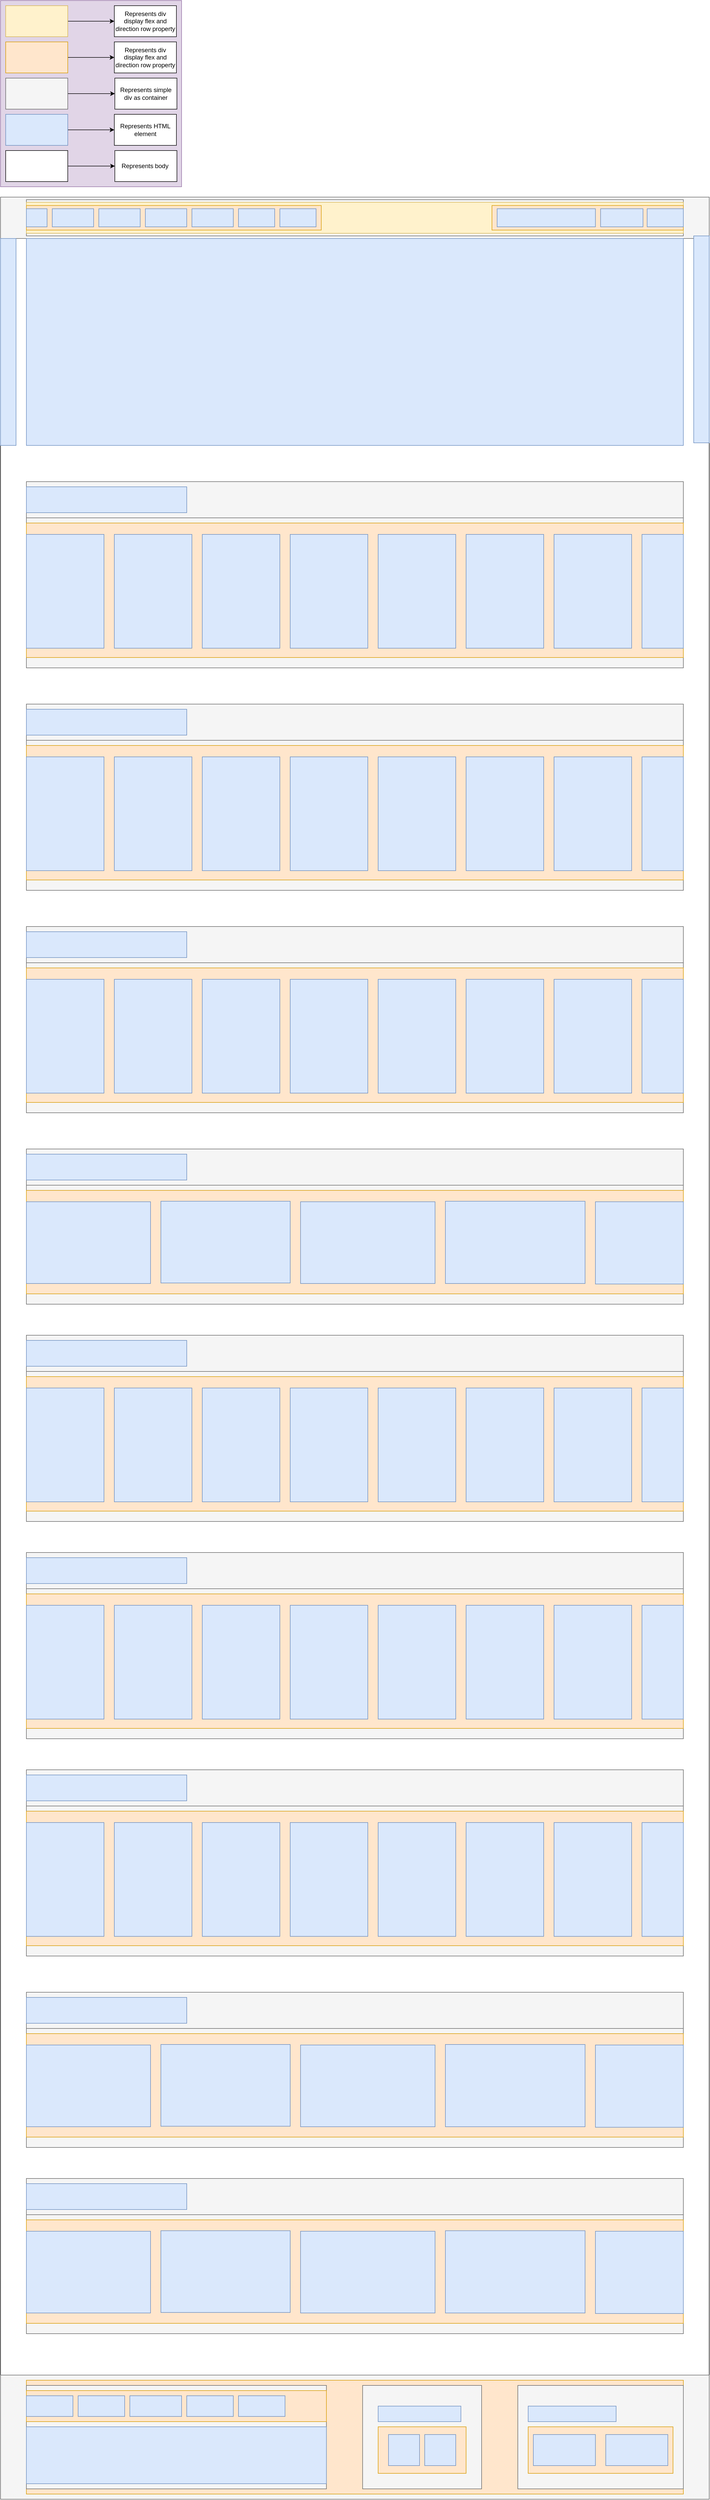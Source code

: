 <mxfile version="14.9.8" type="device"><diagram id="0huxNbhijy13xF04p17Y" name="Page-1"><mxGraphModel dx="3785" dy="1550" grid="1" gridSize="10" guides="1" tooltips="1" connect="1" arrows="1" fold="1" page="1" pageScale="1" pageWidth="850" pageHeight="1100" math="0" shadow="0"><root><mxCell id="0"/><mxCell id="1" parent="0"/><mxCell id="rW1xLhbblmePY-yTSiiP-1" value="" style="rounded=0;whiteSpace=wrap;html=1;" vertex="1" parent="1"><mxGeometry x="-600" y="450" width="1370" height="4450" as="geometry"/></mxCell><mxCell id="rW1xLhbblmePY-yTSiiP-3" value="" style="rounded=0;whiteSpace=wrap;html=1;fillColor=#f5f5f5;strokeColor=#666666;fontColor=#333333;" vertex="1" parent="1"><mxGeometry x="-600" y="450" width="1370" height="80" as="geometry"/></mxCell><mxCell id="rW1xLhbblmePY-yTSiiP-5" value="" style="rounded=0;whiteSpace=wrap;html=1;fillColor=#f5f5f5;strokeColor=#666666;fontColor=#333333;" vertex="1" parent="1"><mxGeometry x="-550" y="455" width="1270" height="70" as="geometry"/></mxCell><mxCell id="rW1xLhbblmePY-yTSiiP-6" value="" style="rounded=0;whiteSpace=wrap;html=1;fillColor=#fff2cc;strokeColor=#d6b656;" vertex="1" parent="1"><mxGeometry x="-550" y="460" width="1270" height="60" as="geometry"/></mxCell><mxCell id="rW1xLhbblmePY-yTSiiP-7" value="" style="rounded=0;whiteSpace=wrap;html=1;fillColor=#ffe6cc;strokeColor=#d79b00;" vertex="1" parent="1"><mxGeometry x="-550" y="466.25" width="570" height="47.5" as="geometry"/></mxCell><mxCell id="rW1xLhbblmePY-yTSiiP-8" value="" style="rounded=0;whiteSpace=wrap;html=1;fillColor=#ffe6cc;strokeColor=#d79b00;" vertex="1" parent="1"><mxGeometry x="350" y="466.25" width="370" height="47.5" as="geometry"/></mxCell><mxCell id="rW1xLhbblmePY-yTSiiP-9" value="" style="rounded=0;whiteSpace=wrap;html=1;fillColor=#dae8fc;strokeColor=#6c8ebf;" vertex="1" parent="1"><mxGeometry x="-550" y="472.5" width="40" height="35" as="geometry"/></mxCell><mxCell id="rW1xLhbblmePY-yTSiiP-10" value="" style="rounded=0;whiteSpace=wrap;html=1;fillColor=#dae8fc;strokeColor=#6c8ebf;" vertex="1" parent="1"><mxGeometry x="-500" y="472.5" width="80" height="35" as="geometry"/></mxCell><mxCell id="rW1xLhbblmePY-yTSiiP-11" value="" style="rounded=0;whiteSpace=wrap;html=1;fillColor=#dae8fc;strokeColor=#6c8ebf;" vertex="1" parent="1"><mxGeometry x="-410" y="472.5" width="80" height="35" as="geometry"/></mxCell><mxCell id="rW1xLhbblmePY-yTSiiP-12" value="" style="rounded=0;whiteSpace=wrap;html=1;fillColor=#dae8fc;strokeColor=#6c8ebf;" vertex="1" parent="1"><mxGeometry x="-320" y="472.5" width="80" height="35" as="geometry"/></mxCell><mxCell id="rW1xLhbblmePY-yTSiiP-13" value="" style="rounded=0;whiteSpace=wrap;html=1;fillColor=#dae8fc;strokeColor=#6c8ebf;" vertex="1" parent="1"><mxGeometry x="-230" y="472.5" width="80" height="35" as="geometry"/></mxCell><mxCell id="rW1xLhbblmePY-yTSiiP-14" value="" style="rounded=0;whiteSpace=wrap;html=1;fillColor=#dae8fc;strokeColor=#6c8ebf;" vertex="1" parent="1"><mxGeometry x="-140" y="472.5" width="70" height="35" as="geometry"/></mxCell><mxCell id="rW1xLhbblmePY-yTSiiP-15" value="" style="rounded=0;whiteSpace=wrap;html=1;fillColor=#dae8fc;strokeColor=#6c8ebf;" vertex="1" parent="1"><mxGeometry x="-60" y="472.5" width="70" height="35" as="geometry"/></mxCell><mxCell id="rW1xLhbblmePY-yTSiiP-16" value="" style="rounded=0;whiteSpace=wrap;html=1;fillColor=#dae8fc;strokeColor=#6c8ebf;" vertex="1" parent="1"><mxGeometry x="650" y="472.5" width="70" height="35" as="geometry"/></mxCell><mxCell id="rW1xLhbblmePY-yTSiiP-17" value="" style="rounded=0;whiteSpace=wrap;html=1;fillColor=#dae8fc;strokeColor=#6c8ebf;" vertex="1" parent="1"><mxGeometry x="560" y="472.5" width="82" height="35" as="geometry"/></mxCell><mxCell id="rW1xLhbblmePY-yTSiiP-18" value="" style="rounded=0;whiteSpace=wrap;html=1;fillColor=#dae8fc;strokeColor=#6c8ebf;" vertex="1" parent="1"><mxGeometry x="360" y="472.5" width="190" height="35" as="geometry"/></mxCell><mxCell id="rW1xLhbblmePY-yTSiiP-19" value="" style="rounded=0;whiteSpace=wrap;html=1;fillColor=#dae8fc;strokeColor=#6c8ebf;" vertex="1" parent="1"><mxGeometry x="-550" y="530" width="1270" height="400" as="geometry"/></mxCell><mxCell id="rW1xLhbblmePY-yTSiiP-20" value="" style="rounded=0;whiteSpace=wrap;html=1;fillColor=#dae8fc;strokeColor=#6c8ebf;" vertex="1" parent="1"><mxGeometry x="740" y="525" width="30" height="400" as="geometry"/></mxCell><mxCell id="rW1xLhbblmePY-yTSiiP-21" value="" style="rounded=0;whiteSpace=wrap;html=1;fillColor=#dae8fc;strokeColor=#6c8ebf;" vertex="1" parent="1"><mxGeometry x="-600" y="530" width="30" height="400" as="geometry"/></mxCell><mxCell id="rW1xLhbblmePY-yTSiiP-22" value="" style="rounded=0;whiteSpace=wrap;html=1;fillColor=#f5f5f5;strokeColor=#666666;fontColor=#333333;" vertex="1" parent="1"><mxGeometry x="-550" y="1000" width="1270" height="360" as="geometry"/></mxCell><mxCell id="rW1xLhbblmePY-yTSiiP-24" value="" style="rounded=0;whiteSpace=wrap;html=1;fillColor=#f5f5f5;strokeColor=#666666;fontColor=#333333;" vertex="1" parent="1"><mxGeometry x="-550" y="1000" width="1270" height="70" as="geometry"/></mxCell><mxCell id="rW1xLhbblmePY-yTSiiP-25" value="" style="rounded=0;whiteSpace=wrap;html=1;fillColor=#dae8fc;strokeColor=#6c8ebf;" vertex="1" parent="1"><mxGeometry x="-550" y="1010" width="310" height="50" as="geometry"/></mxCell><mxCell id="rW1xLhbblmePY-yTSiiP-26" value="" style="rounded=0;whiteSpace=wrap;html=1;fillColor=#ffe6cc;strokeColor=#d79b00;" vertex="1" parent="1"><mxGeometry x="-550" y="1080" width="1270" height="260" as="geometry"/></mxCell><mxCell id="rW1xLhbblmePY-yTSiiP-27" value="" style="rounded=0;whiteSpace=wrap;html=1;fillColor=#dae8fc;strokeColor=#6c8ebf;" vertex="1" parent="1"><mxGeometry x="-380" y="1102" width="150" height="220" as="geometry"/></mxCell><mxCell id="rW1xLhbblmePY-yTSiiP-28" value="" style="rounded=0;whiteSpace=wrap;html=1;fillColor=#dae8fc;strokeColor=#6c8ebf;" vertex="1" parent="1"><mxGeometry x="-210" y="1102" width="150" height="220" as="geometry"/></mxCell><mxCell id="rW1xLhbblmePY-yTSiiP-29" value="" style="rounded=0;whiteSpace=wrap;html=1;fillColor=#dae8fc;strokeColor=#6c8ebf;" vertex="1" parent="1"><mxGeometry x="-40" y="1102" width="150" height="220" as="geometry"/></mxCell><mxCell id="rW1xLhbblmePY-yTSiiP-31" value="" style="rounded=0;whiteSpace=wrap;html=1;fillColor=#dae8fc;strokeColor=#6c8ebf;" vertex="1" parent="1"><mxGeometry x="130" y="1102" width="150" height="220" as="geometry"/></mxCell><mxCell id="rW1xLhbblmePY-yTSiiP-32" value="" style="rounded=0;whiteSpace=wrap;html=1;fillColor=#dae8fc;strokeColor=#6c8ebf;" vertex="1" parent="1"><mxGeometry x="300" y="1102" width="150" height="220" as="geometry"/></mxCell><mxCell id="rW1xLhbblmePY-yTSiiP-33" value="" style="rounded=0;whiteSpace=wrap;html=1;fillColor=#dae8fc;strokeColor=#6c8ebf;" vertex="1" parent="1"><mxGeometry x="470" y="1102" width="150" height="220" as="geometry"/></mxCell><mxCell id="rW1xLhbblmePY-yTSiiP-34" value="" style="rounded=0;whiteSpace=wrap;html=1;fillColor=#dae8fc;strokeColor=#6c8ebf;" vertex="1" parent="1"><mxGeometry x="640" y="1102" width="80" height="220" as="geometry"/></mxCell><mxCell id="rW1xLhbblmePY-yTSiiP-37" value="" style="rounded=0;whiteSpace=wrap;html=1;fillColor=#dae8fc;strokeColor=#6c8ebf;" vertex="1" parent="1"><mxGeometry x="-550" y="1102" width="150" height="220" as="geometry"/></mxCell><mxCell id="rW1xLhbblmePY-yTSiiP-62" value="" style="rounded=0;whiteSpace=wrap;html=1;fillColor=#f5f5f5;strokeColor=#666666;fontColor=#333333;" vertex="1" parent="1"><mxGeometry x="-550" y="1430" width="1270" height="360" as="geometry"/></mxCell><mxCell id="rW1xLhbblmePY-yTSiiP-63" value="" style="rounded=0;whiteSpace=wrap;html=1;fillColor=#f5f5f5;strokeColor=#666666;fontColor=#333333;" vertex="1" parent="1"><mxGeometry x="-550" y="1430" width="1270" height="70" as="geometry"/></mxCell><mxCell id="rW1xLhbblmePY-yTSiiP-64" value="" style="rounded=0;whiteSpace=wrap;html=1;fillColor=#dae8fc;strokeColor=#6c8ebf;" vertex="1" parent="1"><mxGeometry x="-550" y="1440" width="310" height="50" as="geometry"/></mxCell><mxCell id="rW1xLhbblmePY-yTSiiP-65" value="" style="rounded=0;whiteSpace=wrap;html=1;fillColor=#ffe6cc;strokeColor=#d79b00;" vertex="1" parent="1"><mxGeometry x="-550" y="1510" width="1270" height="260" as="geometry"/></mxCell><mxCell id="rW1xLhbblmePY-yTSiiP-66" value="" style="rounded=0;whiteSpace=wrap;html=1;fillColor=#dae8fc;strokeColor=#6c8ebf;" vertex="1" parent="1"><mxGeometry x="-380" y="1532" width="150" height="220" as="geometry"/></mxCell><mxCell id="rW1xLhbblmePY-yTSiiP-67" value="" style="rounded=0;whiteSpace=wrap;html=1;fillColor=#dae8fc;strokeColor=#6c8ebf;" vertex="1" parent="1"><mxGeometry x="-210" y="1532" width="150" height="220" as="geometry"/></mxCell><mxCell id="rW1xLhbblmePY-yTSiiP-68" value="" style="rounded=0;whiteSpace=wrap;html=1;fillColor=#dae8fc;strokeColor=#6c8ebf;" vertex="1" parent="1"><mxGeometry x="-40" y="1532" width="150" height="220" as="geometry"/></mxCell><mxCell id="rW1xLhbblmePY-yTSiiP-69" value="" style="rounded=0;whiteSpace=wrap;html=1;fillColor=#dae8fc;strokeColor=#6c8ebf;" vertex="1" parent="1"><mxGeometry x="130" y="1532" width="150" height="220" as="geometry"/></mxCell><mxCell id="rW1xLhbblmePY-yTSiiP-70" value="" style="rounded=0;whiteSpace=wrap;html=1;fillColor=#dae8fc;strokeColor=#6c8ebf;" vertex="1" parent="1"><mxGeometry x="300" y="1532" width="150" height="220" as="geometry"/></mxCell><mxCell id="rW1xLhbblmePY-yTSiiP-71" value="" style="rounded=0;whiteSpace=wrap;html=1;fillColor=#dae8fc;strokeColor=#6c8ebf;" vertex="1" parent="1"><mxGeometry x="470" y="1532" width="150" height="220" as="geometry"/></mxCell><mxCell id="rW1xLhbblmePY-yTSiiP-72" value="" style="rounded=0;whiteSpace=wrap;html=1;fillColor=#dae8fc;strokeColor=#6c8ebf;" vertex="1" parent="1"><mxGeometry x="640" y="1532" width="80" height="220" as="geometry"/></mxCell><mxCell id="rW1xLhbblmePY-yTSiiP-73" value="" style="rounded=0;whiteSpace=wrap;html=1;fillColor=#dae8fc;strokeColor=#6c8ebf;" vertex="1" parent="1"><mxGeometry x="-550" y="1532" width="150" height="220" as="geometry"/></mxCell><mxCell id="rW1xLhbblmePY-yTSiiP-74" value="" style="rounded=0;whiteSpace=wrap;html=1;fillColor=#f5f5f5;strokeColor=#666666;fontColor=#333333;" vertex="1" parent="1"><mxGeometry x="-550" y="1860" width="1270" height="360" as="geometry"/></mxCell><mxCell id="rW1xLhbblmePY-yTSiiP-75" value="" style="rounded=0;whiteSpace=wrap;html=1;fillColor=#f5f5f5;strokeColor=#666666;fontColor=#333333;" vertex="1" parent="1"><mxGeometry x="-550" y="1860" width="1270" height="70" as="geometry"/></mxCell><mxCell id="rW1xLhbblmePY-yTSiiP-76" value="" style="rounded=0;whiteSpace=wrap;html=1;fillColor=#dae8fc;strokeColor=#6c8ebf;" vertex="1" parent="1"><mxGeometry x="-550" y="1870" width="310" height="50" as="geometry"/></mxCell><mxCell id="rW1xLhbblmePY-yTSiiP-77" value="" style="rounded=0;whiteSpace=wrap;html=1;fillColor=#ffe6cc;strokeColor=#d79b00;" vertex="1" parent="1"><mxGeometry x="-550" y="1940" width="1270" height="260" as="geometry"/></mxCell><mxCell id="rW1xLhbblmePY-yTSiiP-78" value="" style="rounded=0;whiteSpace=wrap;html=1;fillColor=#dae8fc;strokeColor=#6c8ebf;" vertex="1" parent="1"><mxGeometry x="-380" y="1962" width="150" height="220" as="geometry"/></mxCell><mxCell id="rW1xLhbblmePY-yTSiiP-79" value="" style="rounded=0;whiteSpace=wrap;html=1;fillColor=#dae8fc;strokeColor=#6c8ebf;" vertex="1" parent="1"><mxGeometry x="-210" y="1962" width="150" height="220" as="geometry"/></mxCell><mxCell id="rW1xLhbblmePY-yTSiiP-80" value="" style="rounded=0;whiteSpace=wrap;html=1;fillColor=#dae8fc;strokeColor=#6c8ebf;" vertex="1" parent="1"><mxGeometry x="-40" y="1962" width="150" height="220" as="geometry"/></mxCell><mxCell id="rW1xLhbblmePY-yTSiiP-81" value="" style="rounded=0;whiteSpace=wrap;html=1;fillColor=#dae8fc;strokeColor=#6c8ebf;" vertex="1" parent="1"><mxGeometry x="130" y="1962" width="150" height="220" as="geometry"/></mxCell><mxCell id="rW1xLhbblmePY-yTSiiP-82" value="" style="rounded=0;whiteSpace=wrap;html=1;fillColor=#dae8fc;strokeColor=#6c8ebf;" vertex="1" parent="1"><mxGeometry x="300" y="1962" width="150" height="220" as="geometry"/></mxCell><mxCell id="rW1xLhbblmePY-yTSiiP-83" value="" style="rounded=0;whiteSpace=wrap;html=1;fillColor=#dae8fc;strokeColor=#6c8ebf;" vertex="1" parent="1"><mxGeometry x="470" y="1962" width="150" height="220" as="geometry"/></mxCell><mxCell id="rW1xLhbblmePY-yTSiiP-84" value="" style="rounded=0;whiteSpace=wrap;html=1;fillColor=#dae8fc;strokeColor=#6c8ebf;" vertex="1" parent="1"><mxGeometry x="640" y="1962" width="80" height="220" as="geometry"/></mxCell><mxCell id="rW1xLhbblmePY-yTSiiP-85" value="" style="rounded=0;whiteSpace=wrap;html=1;fillColor=#dae8fc;strokeColor=#6c8ebf;" vertex="1" parent="1"><mxGeometry x="-550" y="1962" width="150" height="220" as="geometry"/></mxCell><mxCell id="rW1xLhbblmePY-yTSiiP-86" value="" style="rounded=0;whiteSpace=wrap;html=1;fillColor=#f5f5f5;strokeColor=#666666;fontColor=#333333;" vertex="1" parent="1"><mxGeometry x="-550" y="2290" width="1270" height="300" as="geometry"/></mxCell><mxCell id="rW1xLhbblmePY-yTSiiP-87" value="" style="rounded=0;whiteSpace=wrap;html=1;fillColor=#f5f5f5;strokeColor=#666666;fontColor=#333333;" vertex="1" parent="1"><mxGeometry x="-550" y="2290" width="1270" height="70" as="geometry"/></mxCell><mxCell id="rW1xLhbblmePY-yTSiiP-88" value="" style="rounded=0;whiteSpace=wrap;html=1;fillColor=#dae8fc;strokeColor=#6c8ebf;" vertex="1" parent="1"><mxGeometry x="-550" y="2300" width="310" height="50" as="geometry"/></mxCell><mxCell id="rW1xLhbblmePY-yTSiiP-89" value="" style="rounded=0;whiteSpace=wrap;html=1;fillColor=#ffe6cc;strokeColor=#d79b00;" vertex="1" parent="1"><mxGeometry x="-550" y="2370" width="1270" height="200" as="geometry"/></mxCell><mxCell id="rW1xLhbblmePY-yTSiiP-91" value="" style="rounded=0;whiteSpace=wrap;html=1;fillColor=#dae8fc;strokeColor=#6c8ebf;" vertex="1" parent="1"><mxGeometry x="-290" y="2391" width="250" height="158" as="geometry"/></mxCell><mxCell id="rW1xLhbblmePY-yTSiiP-93" value="" style="rounded=0;whiteSpace=wrap;html=1;fillColor=#dae8fc;strokeColor=#6c8ebf;" vertex="1" parent="1"><mxGeometry x="-20" y="2392" width="260" height="158" as="geometry"/></mxCell><mxCell id="rW1xLhbblmePY-yTSiiP-95" value="" style="rounded=0;whiteSpace=wrap;html=1;fillColor=#dae8fc;strokeColor=#6c8ebf;" vertex="1" parent="1"><mxGeometry x="260" y="2391" width="270" height="159" as="geometry"/></mxCell><mxCell id="rW1xLhbblmePY-yTSiiP-97" value="" style="rounded=0;whiteSpace=wrap;html=1;fillColor=#dae8fc;strokeColor=#6c8ebf;" vertex="1" parent="1"><mxGeometry x="-550" y="2392" width="240" height="158" as="geometry"/></mxCell><mxCell id="rW1xLhbblmePY-yTSiiP-98" value="" style="rounded=0;whiteSpace=wrap;html=1;fillColor=#dae8fc;strokeColor=#6c8ebf;" vertex="1" parent="1"><mxGeometry x="550" y="2392" width="170" height="159" as="geometry"/></mxCell><mxCell id="rW1xLhbblmePY-yTSiiP-99" value="" style="rounded=0;whiteSpace=wrap;html=1;fillColor=#f5f5f5;strokeColor=#666666;fontColor=#333333;" vertex="1" parent="1"><mxGeometry x="-550" y="2650" width="1270" height="360" as="geometry"/></mxCell><mxCell id="rW1xLhbblmePY-yTSiiP-100" value="" style="rounded=0;whiteSpace=wrap;html=1;fillColor=#f5f5f5;strokeColor=#666666;fontColor=#333333;" vertex="1" parent="1"><mxGeometry x="-550" y="2650" width="1270" height="70" as="geometry"/></mxCell><mxCell id="rW1xLhbblmePY-yTSiiP-101" value="" style="rounded=0;whiteSpace=wrap;html=1;fillColor=#dae8fc;strokeColor=#6c8ebf;" vertex="1" parent="1"><mxGeometry x="-550" y="2660" width="310" height="50" as="geometry"/></mxCell><mxCell id="rW1xLhbblmePY-yTSiiP-102" value="" style="rounded=0;whiteSpace=wrap;html=1;fillColor=#ffe6cc;strokeColor=#d79b00;" vertex="1" parent="1"><mxGeometry x="-550" y="2730" width="1270" height="260" as="geometry"/></mxCell><mxCell id="rW1xLhbblmePY-yTSiiP-103" value="" style="rounded=0;whiteSpace=wrap;html=1;fillColor=#dae8fc;strokeColor=#6c8ebf;" vertex="1" parent="1"><mxGeometry x="-380" y="2752" width="150" height="220" as="geometry"/></mxCell><mxCell id="rW1xLhbblmePY-yTSiiP-104" value="" style="rounded=0;whiteSpace=wrap;html=1;fillColor=#dae8fc;strokeColor=#6c8ebf;" vertex="1" parent="1"><mxGeometry x="-210" y="2752" width="150" height="220" as="geometry"/></mxCell><mxCell id="rW1xLhbblmePY-yTSiiP-105" value="" style="rounded=0;whiteSpace=wrap;html=1;fillColor=#dae8fc;strokeColor=#6c8ebf;" vertex="1" parent="1"><mxGeometry x="-40" y="2752" width="150" height="220" as="geometry"/></mxCell><mxCell id="rW1xLhbblmePY-yTSiiP-106" value="" style="rounded=0;whiteSpace=wrap;html=1;fillColor=#dae8fc;strokeColor=#6c8ebf;" vertex="1" parent="1"><mxGeometry x="130" y="2752" width="150" height="220" as="geometry"/></mxCell><mxCell id="rW1xLhbblmePY-yTSiiP-107" value="" style="rounded=0;whiteSpace=wrap;html=1;fillColor=#dae8fc;strokeColor=#6c8ebf;" vertex="1" parent="1"><mxGeometry x="300" y="2752" width="150" height="220" as="geometry"/></mxCell><mxCell id="rW1xLhbblmePY-yTSiiP-108" value="" style="rounded=0;whiteSpace=wrap;html=1;fillColor=#dae8fc;strokeColor=#6c8ebf;" vertex="1" parent="1"><mxGeometry x="470" y="2752" width="150" height="220" as="geometry"/></mxCell><mxCell id="rW1xLhbblmePY-yTSiiP-109" value="" style="rounded=0;whiteSpace=wrap;html=1;fillColor=#dae8fc;strokeColor=#6c8ebf;" vertex="1" parent="1"><mxGeometry x="640" y="2752" width="80" height="220" as="geometry"/></mxCell><mxCell id="rW1xLhbblmePY-yTSiiP-110" value="" style="rounded=0;whiteSpace=wrap;html=1;fillColor=#dae8fc;strokeColor=#6c8ebf;" vertex="1" parent="1"><mxGeometry x="-550" y="2752" width="150" height="220" as="geometry"/></mxCell><mxCell id="rW1xLhbblmePY-yTSiiP-123" value="" style="rounded=0;whiteSpace=wrap;html=1;fillColor=#f5f5f5;strokeColor=#666666;fontColor=#333333;" vertex="1" parent="1"><mxGeometry x="-550" y="3070" width="1270" height="360" as="geometry"/></mxCell><mxCell id="rW1xLhbblmePY-yTSiiP-124" value="" style="rounded=0;whiteSpace=wrap;html=1;fillColor=#f5f5f5;strokeColor=#666666;fontColor=#333333;" vertex="1" parent="1"><mxGeometry x="-550" y="3070" width="1270" height="70" as="geometry"/></mxCell><mxCell id="rW1xLhbblmePY-yTSiiP-125" value="" style="rounded=0;whiteSpace=wrap;html=1;fillColor=#dae8fc;strokeColor=#6c8ebf;" vertex="1" parent="1"><mxGeometry x="-550" y="3080" width="310" height="50" as="geometry"/></mxCell><mxCell id="rW1xLhbblmePY-yTSiiP-126" value="" style="rounded=0;whiteSpace=wrap;html=1;fillColor=#ffe6cc;strokeColor=#d79b00;" vertex="1" parent="1"><mxGeometry x="-550" y="3150" width="1270" height="260" as="geometry"/></mxCell><mxCell id="rW1xLhbblmePY-yTSiiP-127" value="" style="rounded=0;whiteSpace=wrap;html=1;fillColor=#dae8fc;strokeColor=#6c8ebf;" vertex="1" parent="1"><mxGeometry x="-380" y="3172" width="150" height="220" as="geometry"/></mxCell><mxCell id="rW1xLhbblmePY-yTSiiP-128" value="" style="rounded=0;whiteSpace=wrap;html=1;fillColor=#dae8fc;strokeColor=#6c8ebf;" vertex="1" parent="1"><mxGeometry x="-210" y="3172" width="150" height="220" as="geometry"/></mxCell><mxCell id="rW1xLhbblmePY-yTSiiP-129" value="" style="rounded=0;whiteSpace=wrap;html=1;fillColor=#dae8fc;strokeColor=#6c8ebf;" vertex="1" parent="1"><mxGeometry x="-40" y="3172" width="150" height="220" as="geometry"/></mxCell><mxCell id="rW1xLhbblmePY-yTSiiP-130" value="" style="rounded=0;whiteSpace=wrap;html=1;fillColor=#dae8fc;strokeColor=#6c8ebf;" vertex="1" parent="1"><mxGeometry x="130" y="3172" width="150" height="220" as="geometry"/></mxCell><mxCell id="rW1xLhbblmePY-yTSiiP-131" value="" style="rounded=0;whiteSpace=wrap;html=1;fillColor=#dae8fc;strokeColor=#6c8ebf;" vertex="1" parent="1"><mxGeometry x="300" y="3172" width="150" height="220" as="geometry"/></mxCell><mxCell id="rW1xLhbblmePY-yTSiiP-132" value="" style="rounded=0;whiteSpace=wrap;html=1;fillColor=#dae8fc;strokeColor=#6c8ebf;" vertex="1" parent="1"><mxGeometry x="470" y="3172" width="150" height="220" as="geometry"/></mxCell><mxCell id="rW1xLhbblmePY-yTSiiP-133" value="" style="rounded=0;whiteSpace=wrap;html=1;fillColor=#dae8fc;strokeColor=#6c8ebf;" vertex="1" parent="1"><mxGeometry x="640" y="3172" width="80" height="220" as="geometry"/></mxCell><mxCell id="rW1xLhbblmePY-yTSiiP-134" value="" style="rounded=0;whiteSpace=wrap;html=1;fillColor=#dae8fc;strokeColor=#6c8ebf;" vertex="1" parent="1"><mxGeometry x="-550" y="3172" width="150" height="220" as="geometry"/></mxCell><mxCell id="rW1xLhbblmePY-yTSiiP-147" value="" style="rounded=0;whiteSpace=wrap;html=1;fillColor=#f5f5f5;strokeColor=#666666;fontColor=#333333;" vertex="1" parent="1"><mxGeometry x="-550" y="3490" width="1270" height="360" as="geometry"/></mxCell><mxCell id="rW1xLhbblmePY-yTSiiP-148" value="" style="rounded=0;whiteSpace=wrap;html=1;fillColor=#f5f5f5;strokeColor=#666666;fontColor=#333333;" vertex="1" parent="1"><mxGeometry x="-550" y="3490" width="1270" height="70" as="geometry"/></mxCell><mxCell id="rW1xLhbblmePY-yTSiiP-149" value="" style="rounded=0;whiteSpace=wrap;html=1;fillColor=#dae8fc;strokeColor=#6c8ebf;" vertex="1" parent="1"><mxGeometry x="-550" y="3500" width="310" height="50" as="geometry"/></mxCell><mxCell id="rW1xLhbblmePY-yTSiiP-150" value="" style="rounded=0;whiteSpace=wrap;html=1;fillColor=#ffe6cc;strokeColor=#d79b00;" vertex="1" parent="1"><mxGeometry x="-550" y="3570" width="1270" height="260" as="geometry"/></mxCell><mxCell id="rW1xLhbblmePY-yTSiiP-151" value="" style="rounded=0;whiteSpace=wrap;html=1;fillColor=#dae8fc;strokeColor=#6c8ebf;" vertex="1" parent="1"><mxGeometry x="-380" y="3592" width="150" height="220" as="geometry"/></mxCell><mxCell id="rW1xLhbblmePY-yTSiiP-152" value="" style="rounded=0;whiteSpace=wrap;html=1;fillColor=#dae8fc;strokeColor=#6c8ebf;" vertex="1" parent="1"><mxGeometry x="-210" y="3592" width="150" height="220" as="geometry"/></mxCell><mxCell id="rW1xLhbblmePY-yTSiiP-153" value="" style="rounded=0;whiteSpace=wrap;html=1;fillColor=#dae8fc;strokeColor=#6c8ebf;" vertex="1" parent="1"><mxGeometry x="-40" y="3592" width="150" height="220" as="geometry"/></mxCell><mxCell id="rW1xLhbblmePY-yTSiiP-154" value="" style="rounded=0;whiteSpace=wrap;html=1;fillColor=#dae8fc;strokeColor=#6c8ebf;" vertex="1" parent="1"><mxGeometry x="130" y="3592" width="150" height="220" as="geometry"/></mxCell><mxCell id="rW1xLhbblmePY-yTSiiP-155" value="" style="rounded=0;whiteSpace=wrap;html=1;fillColor=#dae8fc;strokeColor=#6c8ebf;" vertex="1" parent="1"><mxGeometry x="300" y="3592" width="150" height="220" as="geometry"/></mxCell><mxCell id="rW1xLhbblmePY-yTSiiP-156" value="" style="rounded=0;whiteSpace=wrap;html=1;fillColor=#dae8fc;strokeColor=#6c8ebf;" vertex="1" parent="1"><mxGeometry x="470" y="3592" width="150" height="220" as="geometry"/></mxCell><mxCell id="rW1xLhbblmePY-yTSiiP-157" value="" style="rounded=0;whiteSpace=wrap;html=1;fillColor=#dae8fc;strokeColor=#6c8ebf;" vertex="1" parent="1"><mxGeometry x="640" y="3592" width="80" height="220" as="geometry"/></mxCell><mxCell id="rW1xLhbblmePY-yTSiiP-158" value="" style="rounded=0;whiteSpace=wrap;html=1;fillColor=#dae8fc;strokeColor=#6c8ebf;" vertex="1" parent="1"><mxGeometry x="-550" y="3592" width="150" height="220" as="geometry"/></mxCell><mxCell id="rW1xLhbblmePY-yTSiiP-159" value="" style="rounded=0;whiteSpace=wrap;html=1;fillColor=#f5f5f5;strokeColor=#666666;fontColor=#333333;" vertex="1" parent="1"><mxGeometry x="-550" y="3920" width="1270" height="300" as="geometry"/></mxCell><mxCell id="rW1xLhbblmePY-yTSiiP-160" value="" style="rounded=0;whiteSpace=wrap;html=1;fillColor=#f5f5f5;strokeColor=#666666;fontColor=#333333;" vertex="1" parent="1"><mxGeometry x="-550" y="3920" width="1270" height="70" as="geometry"/></mxCell><mxCell id="rW1xLhbblmePY-yTSiiP-161" value="" style="rounded=0;whiteSpace=wrap;html=1;fillColor=#dae8fc;strokeColor=#6c8ebf;" vertex="1" parent="1"><mxGeometry x="-550" y="3930" width="310" height="50" as="geometry"/></mxCell><mxCell id="rW1xLhbblmePY-yTSiiP-162" value="" style="rounded=0;whiteSpace=wrap;html=1;fillColor=#ffe6cc;strokeColor=#d79b00;" vertex="1" parent="1"><mxGeometry x="-550" y="4000" width="1270" height="200" as="geometry"/></mxCell><mxCell id="rW1xLhbblmePY-yTSiiP-163" value="" style="rounded=0;whiteSpace=wrap;html=1;fillColor=#dae8fc;strokeColor=#6c8ebf;" vertex="1" parent="1"><mxGeometry x="-290" y="4021" width="250" height="158" as="geometry"/></mxCell><mxCell id="rW1xLhbblmePY-yTSiiP-164" value="" style="rounded=0;whiteSpace=wrap;html=1;fillColor=#dae8fc;strokeColor=#6c8ebf;" vertex="1" parent="1"><mxGeometry x="-20" y="4022" width="260" height="158" as="geometry"/></mxCell><mxCell id="rW1xLhbblmePY-yTSiiP-165" value="" style="rounded=0;whiteSpace=wrap;html=1;fillColor=#dae8fc;strokeColor=#6c8ebf;" vertex="1" parent="1"><mxGeometry x="260" y="4021" width="270" height="159" as="geometry"/></mxCell><mxCell id="rW1xLhbblmePY-yTSiiP-166" value="" style="rounded=0;whiteSpace=wrap;html=1;fillColor=#dae8fc;strokeColor=#6c8ebf;" vertex="1" parent="1"><mxGeometry x="-550" y="4022" width="240" height="158" as="geometry"/></mxCell><mxCell id="rW1xLhbblmePY-yTSiiP-167" value="" style="rounded=0;whiteSpace=wrap;html=1;fillColor=#dae8fc;strokeColor=#6c8ebf;" vertex="1" parent="1"><mxGeometry x="550" y="4022" width="170" height="159" as="geometry"/></mxCell><mxCell id="rW1xLhbblmePY-yTSiiP-168" value="" style="rounded=0;whiteSpace=wrap;html=1;fillColor=#f5f5f5;strokeColor=#666666;fontColor=#333333;" vertex="1" parent="1"><mxGeometry x="-550" y="4280" width="1270" height="300" as="geometry"/></mxCell><mxCell id="rW1xLhbblmePY-yTSiiP-169" value="" style="rounded=0;whiteSpace=wrap;html=1;fillColor=#f5f5f5;strokeColor=#666666;fontColor=#333333;" vertex="1" parent="1"><mxGeometry x="-550" y="4280" width="1270" height="70" as="geometry"/></mxCell><mxCell id="rW1xLhbblmePY-yTSiiP-170" value="" style="rounded=0;whiteSpace=wrap;html=1;fillColor=#dae8fc;strokeColor=#6c8ebf;" vertex="1" parent="1"><mxGeometry x="-550" y="4290" width="310" height="50" as="geometry"/></mxCell><mxCell id="rW1xLhbblmePY-yTSiiP-171" value="" style="rounded=0;whiteSpace=wrap;html=1;fillColor=#ffe6cc;strokeColor=#d79b00;" vertex="1" parent="1"><mxGeometry x="-550" y="4360" width="1270" height="200" as="geometry"/></mxCell><mxCell id="rW1xLhbblmePY-yTSiiP-172" value="" style="rounded=0;whiteSpace=wrap;html=1;fillColor=#dae8fc;strokeColor=#6c8ebf;" vertex="1" parent="1"><mxGeometry x="-290" y="4381" width="250" height="158" as="geometry"/></mxCell><mxCell id="rW1xLhbblmePY-yTSiiP-173" value="" style="rounded=0;whiteSpace=wrap;html=1;fillColor=#dae8fc;strokeColor=#6c8ebf;" vertex="1" parent="1"><mxGeometry x="-20" y="4382" width="260" height="158" as="geometry"/></mxCell><mxCell id="rW1xLhbblmePY-yTSiiP-174" value="" style="rounded=0;whiteSpace=wrap;html=1;fillColor=#dae8fc;strokeColor=#6c8ebf;" vertex="1" parent="1"><mxGeometry x="260" y="4381" width="270" height="159" as="geometry"/></mxCell><mxCell id="rW1xLhbblmePY-yTSiiP-175" value="" style="rounded=0;whiteSpace=wrap;html=1;fillColor=#dae8fc;strokeColor=#6c8ebf;" vertex="1" parent="1"><mxGeometry x="-550" y="4382" width="240" height="158" as="geometry"/></mxCell><mxCell id="rW1xLhbblmePY-yTSiiP-176" value="" style="rounded=0;whiteSpace=wrap;html=1;fillColor=#dae8fc;strokeColor=#6c8ebf;" vertex="1" parent="1"><mxGeometry x="550" y="4382" width="170" height="159" as="geometry"/></mxCell><mxCell id="rW1xLhbblmePY-yTSiiP-177" value="" style="rounded=0;whiteSpace=wrap;html=1;fillColor=#f5f5f5;strokeColor=#666666;fontColor=#333333;" vertex="1" parent="1"><mxGeometry x="-600" y="4660" width="1370" height="240" as="geometry"/></mxCell><mxCell id="rW1xLhbblmePY-yTSiiP-178" value="" style="rounded=0;whiteSpace=wrap;html=1;fillColor=#ffe6cc;strokeColor=#d79b00;" vertex="1" parent="1"><mxGeometry x="-550" y="4670" width="1270" height="220" as="geometry"/></mxCell><mxCell id="rW1xLhbblmePY-yTSiiP-179" value="" style="rounded=0;whiteSpace=wrap;html=1;fillColor=#f5f5f5;strokeColor=#666666;fontColor=#333333;" vertex="1" parent="1"><mxGeometry x="-550" y="4680" width="580" height="200" as="geometry"/></mxCell><mxCell id="rW1xLhbblmePY-yTSiiP-180" value="" style="rounded=0;whiteSpace=wrap;html=1;fillColor=#f5f5f5;strokeColor=#666666;fontColor=#333333;" vertex="1" parent="1"><mxGeometry x="100" y="4680" width="230" height="200" as="geometry"/></mxCell><mxCell id="rW1xLhbblmePY-yTSiiP-181" value="" style="rounded=0;whiteSpace=wrap;html=1;fillColor=#f5f5f5;strokeColor=#666666;fontColor=#333333;" vertex="1" parent="1"><mxGeometry x="400" y="4680" width="320" height="200" as="geometry"/></mxCell><mxCell id="rW1xLhbblmePY-yTSiiP-182" value="" style="rounded=0;whiteSpace=wrap;html=1;fillColor=#ffe6cc;strokeColor=#d79b00;" vertex="1" parent="1"><mxGeometry x="-550" y="4690" width="580" height="60" as="geometry"/></mxCell><mxCell id="rW1xLhbblmePY-yTSiiP-183" value="" style="rounded=0;whiteSpace=wrap;html=1;fillColor=#dae8fc;strokeColor=#6c8ebf;" vertex="1" parent="1"><mxGeometry x="-550" y="4760" width="580" height="110" as="geometry"/></mxCell><mxCell id="rW1xLhbblmePY-yTSiiP-185" value="" style="rounded=0;whiteSpace=wrap;html=1;fillColor=#dae8fc;strokeColor=#6c8ebf;" vertex="1" parent="1"><mxGeometry x="-550" y="4700" width="90" height="40" as="geometry"/></mxCell><mxCell id="rW1xLhbblmePY-yTSiiP-186" value="" style="rounded=0;whiteSpace=wrap;html=1;fillColor=#dae8fc;strokeColor=#6c8ebf;" vertex="1" parent="1"><mxGeometry x="-450" y="4700" width="90" height="40" as="geometry"/></mxCell><mxCell id="rW1xLhbblmePY-yTSiiP-187" value="" style="rounded=0;whiteSpace=wrap;html=1;fillColor=#dae8fc;strokeColor=#6c8ebf;" vertex="1" parent="1"><mxGeometry x="-350" y="4700" width="100" height="40" as="geometry"/></mxCell><mxCell id="rW1xLhbblmePY-yTSiiP-188" value="" style="rounded=0;whiteSpace=wrap;html=1;fillColor=#dae8fc;strokeColor=#6c8ebf;" vertex="1" parent="1"><mxGeometry x="-240" y="4700" width="90" height="40" as="geometry"/></mxCell><mxCell id="rW1xLhbblmePY-yTSiiP-189" value="" style="rounded=0;whiteSpace=wrap;html=1;fillColor=#dae8fc;strokeColor=#6c8ebf;" vertex="1" parent="1"><mxGeometry x="-140" y="4700" width="90" height="40" as="geometry"/></mxCell><mxCell id="rW1xLhbblmePY-yTSiiP-192" value="" style="rounded=0;whiteSpace=wrap;html=1;fillColor=#dae8fc;strokeColor=#6c8ebf;" vertex="1" parent="1"><mxGeometry x="130" y="4720" width="160" height="30" as="geometry"/></mxCell><mxCell id="rW1xLhbblmePY-yTSiiP-193" value="" style="rounded=0;whiteSpace=wrap;html=1;fillColor=#ffe6cc;strokeColor=#d79b00;" vertex="1" parent="1"><mxGeometry x="130" y="4760" width="170" height="90" as="geometry"/></mxCell><mxCell id="rW1xLhbblmePY-yTSiiP-194" value="" style="rounded=0;whiteSpace=wrap;html=1;fillColor=#dae8fc;strokeColor=#6c8ebf;" vertex="1" parent="1"><mxGeometry x="150" y="4775" width="60" height="60" as="geometry"/></mxCell><mxCell id="rW1xLhbblmePY-yTSiiP-195" value="" style="rounded=0;whiteSpace=wrap;html=1;fillColor=#dae8fc;strokeColor=#6c8ebf;" vertex="1" parent="1"><mxGeometry x="220" y="4775" width="60" height="60" as="geometry"/></mxCell><mxCell id="rW1xLhbblmePY-yTSiiP-196" value="" style="rounded=0;whiteSpace=wrap;html=1;fillColor=#dae8fc;strokeColor=#6c8ebf;" vertex="1" parent="1"><mxGeometry x="420" y="4720" width="170" height="30" as="geometry"/></mxCell><mxCell id="rW1xLhbblmePY-yTSiiP-197" value="" style="rounded=0;whiteSpace=wrap;html=1;fillColor=#ffe6cc;strokeColor=#d79b00;" vertex="1" parent="1"><mxGeometry x="420" y="4760" width="280" height="90" as="geometry"/></mxCell><mxCell id="rW1xLhbblmePY-yTSiiP-200" value="" style="rounded=0;whiteSpace=wrap;html=1;fillColor=#dae8fc;strokeColor=#6c8ebf;" vertex="1" parent="1"><mxGeometry x="430" y="4775" width="120" height="60" as="geometry"/></mxCell><mxCell id="rW1xLhbblmePY-yTSiiP-201" value="" style="rounded=0;whiteSpace=wrap;html=1;fillColor=#dae8fc;strokeColor=#6c8ebf;" vertex="1" parent="1"><mxGeometry x="570" y="4775" width="120" height="60" as="geometry"/></mxCell><mxCell id="rW1xLhbblmePY-yTSiiP-202" value="" style="rounded=0;whiteSpace=wrap;html=1;fillColor=#e1d5e7;strokeColor=#9673a6;" vertex="1" parent="1"><mxGeometry x="-600" y="70" width="350" height="360" as="geometry"/></mxCell><mxCell id="rW1xLhbblmePY-yTSiiP-205" style="edgeStyle=orthogonalEdgeStyle;rounded=0;orthogonalLoop=1;jettySize=auto;html=1;entryX=0;entryY=0.5;entryDx=0;entryDy=0;" edge="1" parent="1" source="rW1xLhbblmePY-yTSiiP-203" target="rW1xLhbblmePY-yTSiiP-204"><mxGeometry relative="1" as="geometry"/></mxCell><mxCell id="rW1xLhbblmePY-yTSiiP-203" value="" style="rounded=0;whiteSpace=wrap;html=1;" vertex="1" parent="1"><mxGeometry x="-590" y="360" width="120" height="60" as="geometry"/></mxCell><mxCell id="rW1xLhbblmePY-yTSiiP-204" value="Represents body&amp;nbsp;" style="rounded=0;whiteSpace=wrap;html=1;" vertex="1" parent="1"><mxGeometry x="-379" y="360" width="120" height="60" as="geometry"/></mxCell><mxCell id="rW1xLhbblmePY-yTSiiP-208" style="edgeStyle=orthogonalEdgeStyle;rounded=0;orthogonalLoop=1;jettySize=auto;html=1;entryX=0;entryY=0.5;entryDx=0;entryDy=0;" edge="1" parent="1" source="rW1xLhbblmePY-yTSiiP-206" target="rW1xLhbblmePY-yTSiiP-207"><mxGeometry relative="1" as="geometry"/></mxCell><mxCell id="rW1xLhbblmePY-yTSiiP-206" value="" style="rounded=0;whiteSpace=wrap;html=1;fillColor=#dae8fc;strokeColor=#6c8ebf;" vertex="1" parent="1"><mxGeometry x="-590" y="290" width="120" height="60" as="geometry"/></mxCell><mxCell id="rW1xLhbblmePY-yTSiiP-207" value="Represents HTML element" style="rounded=0;whiteSpace=wrap;html=1;" vertex="1" parent="1"><mxGeometry x="-380" y="290" width="120" height="60" as="geometry"/></mxCell><mxCell id="rW1xLhbblmePY-yTSiiP-211" style="edgeStyle=orthogonalEdgeStyle;rounded=0;orthogonalLoop=1;jettySize=auto;html=1;entryX=0;entryY=0.5;entryDx=0;entryDy=0;" edge="1" parent="1" source="rW1xLhbblmePY-yTSiiP-209" target="rW1xLhbblmePY-yTSiiP-210"><mxGeometry relative="1" as="geometry"/></mxCell><mxCell id="rW1xLhbblmePY-yTSiiP-209" value="" style="rounded=0;whiteSpace=wrap;html=1;fillColor=#f5f5f5;strokeColor=#666666;fontColor=#333333;" vertex="1" parent="1"><mxGeometry x="-590" y="220" width="120" height="60" as="geometry"/></mxCell><mxCell id="rW1xLhbblmePY-yTSiiP-210" value="Represents simple div as container" style="rounded=0;whiteSpace=wrap;html=1;" vertex="1" parent="1"><mxGeometry x="-379" y="220" width="120" height="60" as="geometry"/></mxCell><mxCell id="rW1xLhbblmePY-yTSiiP-217" style="edgeStyle=orthogonalEdgeStyle;rounded=0;orthogonalLoop=1;jettySize=auto;html=1;entryX=0;entryY=0.5;entryDx=0;entryDy=0;" edge="1" parent="1" source="rW1xLhbblmePY-yTSiiP-212" target="rW1xLhbblmePY-yTSiiP-214"><mxGeometry relative="1" as="geometry"/></mxCell><mxCell id="rW1xLhbblmePY-yTSiiP-212" value="" style="rounded=0;whiteSpace=wrap;html=1;fillColor=#ffe6cc;strokeColor=#d79b00;" vertex="1" parent="1"><mxGeometry x="-590" y="150" width="120" height="60" as="geometry"/></mxCell><mxCell id="rW1xLhbblmePY-yTSiiP-219" style="edgeStyle=orthogonalEdgeStyle;rounded=0;orthogonalLoop=1;jettySize=auto;html=1;" edge="1" parent="1" source="rW1xLhbblmePY-yTSiiP-213" target="rW1xLhbblmePY-yTSiiP-218"><mxGeometry relative="1" as="geometry"/></mxCell><mxCell id="rW1xLhbblmePY-yTSiiP-213" value="" style="rounded=0;whiteSpace=wrap;html=1;fillColor=#fff2cc;strokeColor=#d6b656;" vertex="1" parent="1"><mxGeometry x="-590" y="80" width="120" height="60" as="geometry"/></mxCell><mxCell id="rW1xLhbblmePY-yTSiiP-214" value="&lt;span&gt;Represents div display flex and direction row property&lt;/span&gt;" style="rounded=0;whiteSpace=wrap;html=1;" vertex="1" parent="1"><mxGeometry x="-380" y="150" width="120" height="60" as="geometry"/></mxCell><mxCell id="rW1xLhbblmePY-yTSiiP-218" value="Represents div display flex and direction row property" style="rounded=0;whiteSpace=wrap;html=1;" vertex="1" parent="1"><mxGeometry x="-380" y="80" width="120" height="60" as="geometry"/></mxCell></root></mxGraphModel></diagram></mxfile>